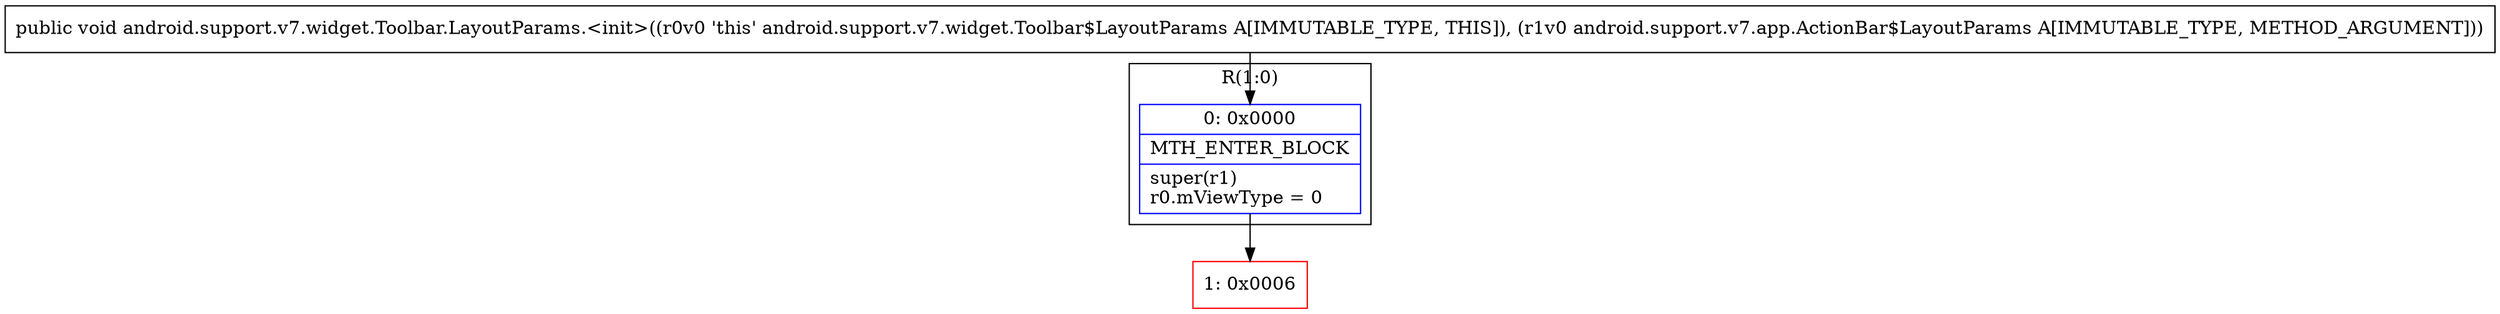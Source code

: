 digraph "CFG forandroid.support.v7.widget.Toolbar.LayoutParams.\<init\>(Landroid\/support\/v7\/app\/ActionBar$LayoutParams;)V" {
subgraph cluster_Region_382727880 {
label = "R(1:0)";
node [shape=record,color=blue];
Node_0 [shape=record,label="{0\:\ 0x0000|MTH_ENTER_BLOCK\l|super(r1)\lr0.mViewType = 0\l}"];
}
Node_1 [shape=record,color=red,label="{1\:\ 0x0006}"];
MethodNode[shape=record,label="{public void android.support.v7.widget.Toolbar.LayoutParams.\<init\>((r0v0 'this' android.support.v7.widget.Toolbar$LayoutParams A[IMMUTABLE_TYPE, THIS]), (r1v0 android.support.v7.app.ActionBar$LayoutParams A[IMMUTABLE_TYPE, METHOD_ARGUMENT])) }"];
MethodNode -> Node_0;
Node_0 -> Node_1;
}


